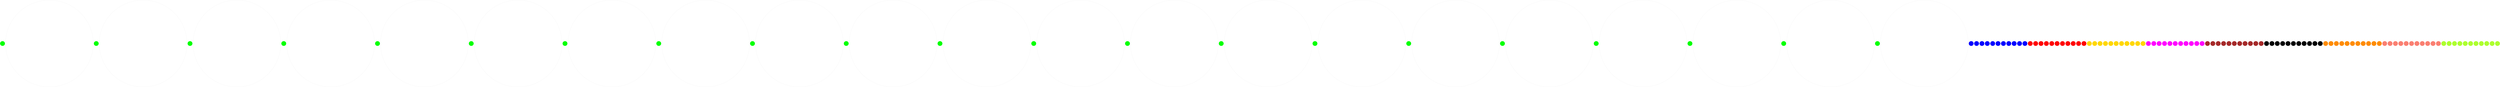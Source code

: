 graph G{
S1 [shape="point" color="green" pos="73,11!" width=2, height=2]
S1_rad [shape="circle" color="black" style="dotted" label="" pos="73,11!" width=36.7696, height=36.7696]
S2 [shape="point" color="green" pos="54,64!" width=2, height=2]
S2_rad [shape="circle" color="black" style="dotted" label="" pos="54,64!" width=36.7696, height=36.7696]
S3 [shape="point" color="green" pos="30,10!" width=2, height=2]
S3_rad [shape="circle" color="black" style="dotted" label="" pos="30,10!" width=36.7696, height=36.7696]
S4 [shape="point" color="green" pos="39,80!" width=2, height=2]
S4_rad [shape="circle" color="black" style="dotted" label="" pos="39,80!" width=36.7696, height=36.7696]
S5 [shape="point" color="green" pos="5,81!" width=2, height=2]
S5_rad [shape="circle" color="black" style="dotted" label="" pos="5,81!" width=36.7696, height=36.7696]
S6 [shape="point" color="green" pos="58,84!" width=2, height=2]
S6_rad [shape="circle" color="black" style="dotted" label="" pos="58,84!" width=36.7696, height=36.7696]
S7 [shape="point" color="green" pos="4,10!" width=2, height=2]
S7_rad [shape="circle" color="black" style="dotted" label="" pos="4,10!" width=36.7696, height=36.7696]
S8 [shape="point" color="green" pos="24,42!" width=2, height=2]
S8_rad [shape="circle" color="black" style="dotted" label="" pos="24,42!" width=36.7696, height=36.7696]
S9 [shape="point" color="green" pos="91,20!" width=2, height=2]
S9_rad [shape="circle" color="black" style="dotted" label="" pos="91,20!" width=36.7696, height=36.7696]
S10 [shape="point" color="green" pos="98,3!" width=2, height=2]
S10_rad [shape="circle" color="black" style="dotted" label="" pos="98,3!" width=36.7696, height=36.7696]
S11 [shape="point" color="green" pos="18,24!" width=2, height=2]
S11_rad [shape="circle" color="black" style="dotted" label="" pos="18,24!" width=36.7696, height=36.7696]
S12 [shape="point" color="green" pos="96,99!" width=2, height=2]
S12_rad [shape="circle" color="black" style="dotted" label="" pos="96,99!" width=36.7696, height=36.7696]
S13 [shape="point" color="green" pos="84,40!" width=2, height=2]
S13_rad [shape="circle" color="black" style="dotted" label="" pos="84,40!" width=36.7696, height=36.7696]
S14 [shape="point" color="green" pos="76,88!" width=2, height=2]
S14_rad [shape="circle" color="black" style="dotted" label="" pos="76,88!" width=36.7696, height=36.7696]
S15 [shape="point" color="green" pos="62,33!" width=2, height=2]
S15_rad [shape="circle" color="black" style="dotted" label="" pos="62,33!" width=36.7696, height=36.7696]
S16 [shape="point" color="green" pos="19,63!" width=2, height=2]
S16_rad [shape="circle" color="black" style="dotted" label="" pos="19,63!" width=36.7696, height=36.7696]
S17 [shape="point" color="green" pos="88,71!" width=2, height=2]
S17_rad [shape="circle" color="black" style="dotted" label="" pos="88,71!" width=36.7696, height=36.7696]
S18 [shape="point" color="green" pos="1,41!" width=2, height=2]
S18_rad [shape="circle" color="black" style="dotted" label="" pos="1,41!" width=36.7696, height=36.7696]
S19 [shape="point" color="green" pos="50,1!" width=2, height=2]
S19_rad [shape="circle" color="black" style="dotted" label="" pos="50,1!" width=36.7696, height=36.7696]
S20 [shape="point" color="green" pos="41,31!" width=2, height=2]
S20_rad [shape="circle" color="black" style="dotted" label="" pos="41,31!" width=36.7696, height=36.7696]
S21 [shape="point" color="green" pos="15,97!" width=2, height=2]
S21_rad [shape="circle" color="black" style="dotted" label="" pos="15,97!" width=36.7696, height=36.7696]
S22 [shape="point" color="blue" pos="20,19!" width=2, height=2]
S23 [shape="point" color="blue" pos="95,41!" width=2, height=2]
S24 [shape="point" color="blue" pos="53,57!" width=2, height=2]
S25 [shape="point" color="blue" pos="83,18!" width=2, height=2]
S26 [shape="point" color="blue" pos="40,10!" width=2, height=2]
S27 [shape="point" color="blue" pos="74,36!" width=2, height=2]
S28 [shape="point" color="blue" pos="84,98!" width=2, height=2]
S29 [shape="point" color="blue" pos="27,49!" width=2, height=2]
S30 [shape="point" color="blue" pos="41,73!" width=2, height=2]
S31 [shape="point" color="blue" pos="45,30!" width=2, height=2]
S32 [shape="point" color="blue" pos="22,88!" width=2, height=2]
S33 [shape="point" color="red" pos="46,50!" width=2, height=2]
S34 [shape="point" color="red" pos="69,49!" width=2, height=2]
S35 [shape="point" color="red" pos="82,82!" width=2, height=2]
S36 [shape="point" color="red" pos="48,75!" width=2, height=2]
S37 [shape="point" color="red" pos="25,67!" width=2, height=2]
S38 [shape="point" color="red" pos="24,87!" width=2, height=2]
S39 [shape="point" color="red" pos="89,16!" width=2, height=2]
S40 [shape="point" color="red" pos="71,27!" width=2, height=2]
S41 [shape="point" color="red" pos="85,39!" width=2, height=2]
S42 [shape="point" color="red" pos="2,21!" width=2, height=2]
S43 [shape="point" color="red" pos="21,39!" width=2, height=2]
S44 [shape="point" color="gold" pos="77,85!" width=2, height=2]
S45 [shape="point" color="gold" pos="90,23!" width=2, height=2]
S46 [shape="point" color="gold" pos="14,79!" width=2, height=2]
S47 [shape="point" color="gold" pos="94,50!" width=2, height=2]
S48 [shape="point" color="gold" pos="17,19!" width=2, height=2]
S49 [shape="point" color="gold" pos="33,68!" width=2, height=2]
S50 [shape="point" color="gold" pos="8,36!" width=2, height=2]
S51 [shape="point" color="gold" pos="53,10!" width=2, height=2]
S52 [shape="point" color="gold" pos="88,70!" width=2, height=2]
S53 [shape="point" color="gold" pos="51,73!" width=2, height=2]
S54 [shape="point" color="gold" pos="47,47!" width=2, height=2]
S55 [shape="point" color="magenta" pos="46,59!" width=2, height=2]
S56 [shape="point" color="magenta" pos="99,47!" width=2, height=2]
S57 [shape="point" color="magenta" pos="87,14!" width=2, height=2]
S58 [shape="point" color="magenta" pos="37,10!" width=2, height=2]
S59 [shape="point" color="magenta" pos="87,79!" width=2, height=2]
S60 [shape="point" color="magenta" pos="53,22!" width=2, height=2]
S61 [shape="point" color="magenta" pos="74,94!" width=2, height=2]
S62 [shape="point" color="magenta" pos="37,78!" width=2, height=2]
S63 [shape="point" color="magenta" pos="80,36!" width=2, height=2]
S64 [shape="point" color="magenta" pos="72,63!" width=2, height=2]
S65 [shape="point" color="magenta" pos="61,47!" width=2, height=2]
S66 [shape="point" color="brown" pos="75,45!" width=2, height=2]
S67 [shape="point" color="brown" pos="14,36!" width=2, height=2]
S68 [shape="point" color="brown" pos="35,91!" width=2, height=2]
S69 [shape="point" color="brown" pos="79,10!" width=2, height=2]
S70 [shape="point" color="brown" pos="51,6!" width=2, height=2]
S71 [shape="point" color="brown" pos="40,21!" width=2, height=2]
S72 [shape="point" color="brown" pos="83,87!" width=2, height=2]
S73 [shape="point" color="brown" pos="60,26!" width=2, height=2]
S74 [shape="point" color="brown" pos="94,24!" width=2, height=2]
S75 [shape="point" color="brown" pos="37,66!" width=2, height=2]
S76 [shape="point" color="brown" pos="62,88!" width=2, height=2]
S77 [shape="point" color="black" pos="78,16!" width=2, height=2]
S78 [shape="point" color="black" pos="84,46!" width=2, height=2]
S79 [shape="point" color="black" pos="69,91!" width=2, height=2]
S80 [shape="point" color="black" pos="10,90!" width=2, height=2]
S81 [shape="point" color="black" pos="16,72!" width=2, height=2]
S82 [shape="point" color="black" pos="37,62!" width=2, height=2]
S83 [shape="point" color="black" pos="89,90!" width=2, height=2]
S84 [shape="point" color="black" pos="96,67!" width=2, height=2]
S85 [shape="point" color="black" pos="6,42!" width=2, height=2]
S86 [shape="point" color="black" pos="48,13!" width=2, height=2]
S87 [shape="point" color="black" pos="55,43!" width=2, height=2]
S88 [shape="point" color="darkorange" pos="37,67!" width=2, height=2]
S89 [shape="point" color="darkorange" pos="8,47!" width=2, height=2]
S90 [shape="point" color="darkorange" pos="62,11!" width=2, height=2]
S91 [shape="point" color="darkorange" pos="23,34!" width=2, height=2]
S92 [shape="point" color="darkorange" pos="98,57!" width=2, height=2]
S93 [shape="point" color="darkorange" pos="39,87!" width=2, height=2]
S94 [shape="point" color="darkorange" pos="55,56!" width=2, height=2]
S95 [shape="point" color="darkorange" pos="20,1!" width=2, height=2]
S96 [shape="point" color="darkorange" pos="86,14!" width=2, height=2]
S97 [shape="point" color="darkorange" pos="58,29!" width=2, height=2]
S98 [shape="point" color="darkorange" pos="76,98!" width=2, height=2]
S99 [shape="point" color="salmon" pos="24,4!" width=2, height=2]
S100 [shape="point" color="salmon" pos="22,53!" width=2, height=2]
S101 [shape="point" color="salmon" pos="11,96!" width=2, height=2]
S102 [shape="point" color="salmon" pos="88,13!" width=2, height=2]
S103 [shape="point" color="salmon" pos="50,69!" width=2, height=2]
S104 [shape="point" color="salmon" pos="3,26!" width=2, height=2]
S105 [shape="point" color="salmon" pos="20,74!" width=2, height=2]
S106 [shape="point" color="salmon" pos="64,9!" width=2, height=2]
S107 [shape="point" color="salmon" pos="72,85!" width=2, height=2]
S108 [shape="point" color="salmon" pos="64,40!" width=2, height=2]
S109 [shape="point" color="salmon" pos="98,79!" width=2, height=2]
S110 [shape="point" color="greenyellow" pos="90,44!" width=2, height=2]
S111 [shape="point" color="greenyellow" pos="78,11!" width=2, height=2]
S112 [shape="point" color="greenyellow" pos="47,16!" width=2, height=2]
S113 [shape="point" color="greenyellow" pos="4,19!" width=2, height=2]
S114 [shape="point" color="greenyellow" pos="88,98!" width=2, height=2]
S115 [shape="point" color="greenyellow" pos="45,79!" width=2, height=2]
S116 [shape="point" color="greenyellow" pos="51,46!" width=2, height=2]
S117 [shape="point" color="greenyellow" pos="28,31!" width=2, height=2]
S118 [shape="point" color="greenyellow" pos="86,64!" width=2, height=2]
S119 [shape="point" color="greenyellow" pos="19,70!" width=2, height=2]
S120 [shape="point" color="greenyellow" pos="21,99!" width=2, height=2]
}
